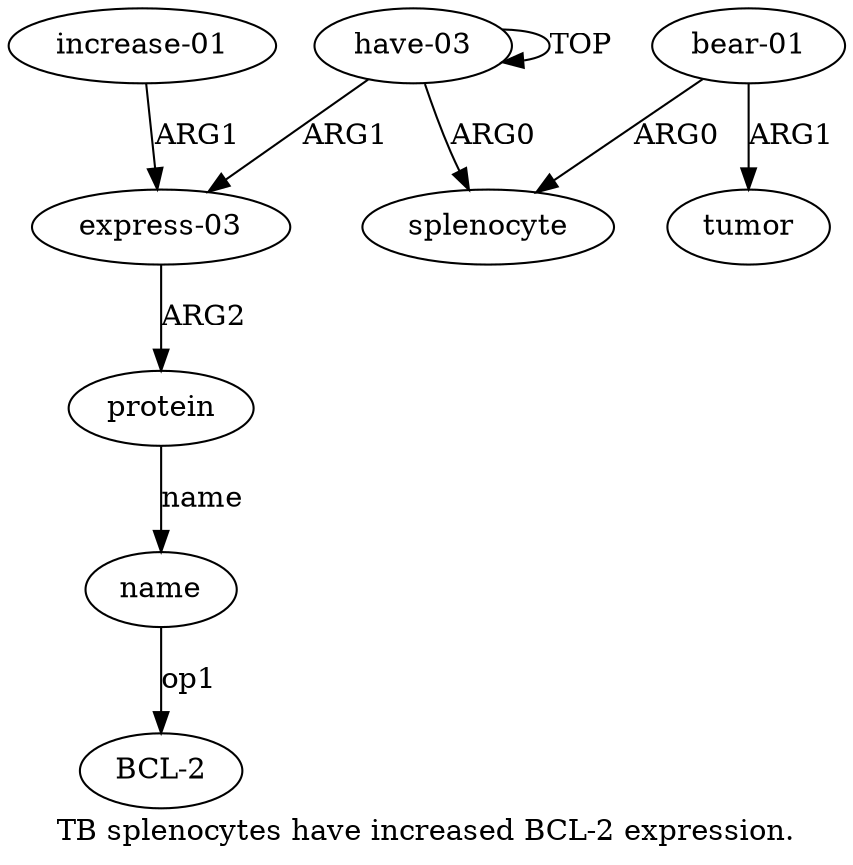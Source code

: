 digraph  {
	graph [label="TB splenocytes have increased BCL-2 expression."];
	node [label="\N"];
	"a6 BCL-2"	 [color=black,
		gold_ind=-1,
		gold_label="BCL-2",
		label="BCL-2",
		test_ind=-1,
		test_label="BCL-2"];
	a1	 [color=black,
		gold_ind=1,
		gold_label=splenocyte,
		label=splenocyte,
		test_ind=1,
		test_label=splenocyte];
	a0	 [color=black,
		gold_ind=0,
		gold_label="have-03",
		label="have-03",
		test_ind=0,
		test_label="have-03"];
	a0 -> a1 [key=0,
	color=black,
	gold_label=ARG0,
	label=ARG0,
	test_label=ARG0];
a0 -> a0 [key=0,
color=black,
gold_label=TOP,
label=TOP,
test_label=TOP];
a4 [color=black,
gold_ind=4,
gold_label="express-03",
label="express-03",
test_ind=4,
test_label="express-03"];
a0 -> a4 [key=0,
color=black,
gold_label=ARG1,
label=ARG1,
test_label=ARG1];
a3 [color=black,
gold_ind=3,
gold_label=tumor,
label=tumor,
test_ind=3,
test_label=tumor];
a2 [color=black,
gold_ind=2,
gold_label="bear-01",
label="bear-01",
test_ind=2,
test_label="bear-01"];
a2 -> a1 [key=0,
color=black,
gold_label=ARG0,
label=ARG0,
test_label=ARG0];
a2 -> a3 [key=0,
color=black,
gold_label=ARG1,
label=ARG1,
test_label=ARG1];
a5 [color=black,
gold_ind=5,
gold_label=protein,
label=protein,
test_ind=5,
test_label=protein];
a6 [color=black,
gold_ind=6,
gold_label=name,
label=name,
test_ind=6,
test_label=name];
a5 -> a6 [key=0,
color=black,
gold_label=name,
label=name,
test_label=name];
a4 -> a5 [key=0,
color=black,
gold_label=ARG2,
label=ARG2,
test_label=ARG2];
a7 [color=black,
gold_ind=7,
gold_label="increase-01",
label="increase-01",
test_ind=7,
test_label="increase-01"];
a7 -> a4 [key=0,
color=black,
gold_label=ARG1,
label=ARG1,
test_label=ARG1];
a6 -> "a6 BCL-2" [key=0,
color=black,
gold_label=op1,
label=op1,
test_label=op1];
}
